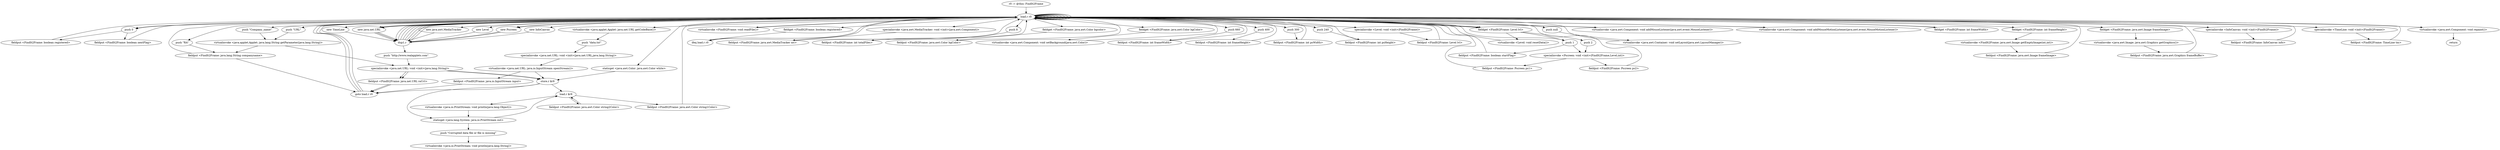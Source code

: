 digraph "" {
    "r0 := @this: FindIt2Frame"
    "load.r r0"
    "r0 := @this: FindIt2Frame"->"load.r r0";
    "push 0"
    "load.r r0"->"push 0";
    "fieldput <FindIt2Frame: boolean registered>"
    "push 0"->"fieldput <FindIt2Frame: boolean registered>";
    "fieldput <FindIt2Frame: boolean registered>"->"load.r r0";
    "new java.net.URL"
    "load.r r0"->"new java.net.URL";
    "dup1.r"
    "new java.net.URL"->"dup1.r";
    "dup1.r"->"load.r r0";
    "virtualinvoke <java.applet.Applet: java.net.URL getCodeBase()>"
    "load.r r0"->"virtualinvoke <java.applet.Applet: java.net.URL getCodeBase()>";
    "push \"data.txt\""
    "virtualinvoke <java.applet.Applet: java.net.URL getCodeBase()>"->"push \"data.txt\"";
    "specialinvoke <java.net.URL: void <init>(java.net.URL,java.lang.String)>"
    "push \"data.txt\""->"specialinvoke <java.net.URL: void <init>(java.net.URL,java.lang.String)>";
    "virtualinvoke <java.net.URL: java.io.InputStream openStream()>"
    "specialinvoke <java.net.URL: void <init>(java.net.URL,java.lang.String)>"->"virtualinvoke <java.net.URL: java.io.InputStream openStream()>";
    "fieldput <FindIt2Frame: java.io.InputStream input>"
    "virtualinvoke <java.net.URL: java.io.InputStream openStream()>"->"fieldput <FindIt2Frame: java.io.InputStream input>";
    "goto load.r r0"
    "fieldput <FindIt2Frame: java.io.InputStream input>"->"goto load.r r0";
    "goto load.r r0"->"load.r r0";
    "virtualinvoke <FindIt2Frame: void readFile()>"
    "load.r r0"->"virtualinvoke <FindIt2Frame: void readFile()>";
    "virtualinvoke <FindIt2Frame: void readFile()>"->"load.r r0";
    "fieldget <FindIt2Frame: boolean registered>"
    "load.r r0"->"fieldget <FindIt2Frame: boolean registered>";
    "ifeq load.r r0"
    "fieldget <FindIt2Frame: boolean registered>"->"ifeq load.r r0";
    "ifeq load.r r0"->"load.r r0";
    "load.r r0"->"new java.net.URL";
    "new java.net.URL"->"dup1.r";
    "dup1.r"->"load.r r0";
    "push \"URL\""
    "load.r r0"->"push \"URL\"";
    "virtualinvoke <java.applet.Applet: java.lang.String getParameter(java.lang.String)>"
    "push \"URL\""->"virtualinvoke <java.applet.Applet: java.lang.String getParameter(java.lang.String)>";
    "specialinvoke <java.net.URL: void <init>(java.lang.String)>"
    "virtualinvoke <java.applet.Applet: java.lang.String getParameter(java.lang.String)>"->"specialinvoke <java.net.URL: void <init>(java.lang.String)>";
    "fieldput <FindIt2Frame: java.net.URL raUrl>"
    "specialinvoke <java.net.URL: void <init>(java.lang.String)>"->"fieldput <FindIt2Frame: java.net.URL raUrl>";
    "fieldput <FindIt2Frame: java.net.URL raUrl>"->"goto load.r r0";
    "goto load.r r0"->"load.r r0";
    "load.r r0"->"load.r r0";
    "push \"Company_name\""
    "load.r r0"->"push \"Company_name\"";
    "push \"Company_name\""->"virtualinvoke <java.applet.Applet: java.lang.String getParameter(java.lang.String)>";
    "fieldput <FindIt2Frame: java.lang.String companyname>"
    "virtualinvoke <java.applet.Applet: java.lang.String getParameter(java.lang.String)>"->"fieldput <FindIt2Frame: java.lang.String companyname>";
    "fieldput <FindIt2Frame: java.lang.String companyname>"->"goto load.r r0";
    "goto load.r r0"->"load.r r0";
    "new java.awt.MediaTracker"
    "load.r r0"->"new java.awt.MediaTracker";
    "new java.awt.MediaTracker"->"dup1.r";
    "dup1.r"->"load.r r0";
    "specialinvoke <java.awt.MediaTracker: void <init>(java.awt.Component)>"
    "load.r r0"->"specialinvoke <java.awt.MediaTracker: void <init>(java.awt.Component)>";
    "fieldput <FindIt2Frame: java.awt.MediaTracker mt>"
    "specialinvoke <java.awt.MediaTracker: void <init>(java.awt.Component)>"->"fieldput <FindIt2Frame: java.awt.MediaTracker mt>";
    "fieldput <FindIt2Frame: java.awt.MediaTracker mt>"->"load.r r0";
    "push 8"
    "load.r r0"->"push 8";
    "fieldput <FindIt2Frame: int totalFiles>"
    "push 8"->"fieldput <FindIt2Frame: int totalFiles>";
    "fieldput <FindIt2Frame: int totalFiles>"->"load.r r0";
    "load.r r0"->"load.r r0";
    "fieldget <FindIt2Frame: java.awt.Color bgcolor>"
    "load.r r0"->"fieldget <FindIt2Frame: java.awt.Color bgcolor>";
    "fieldput <FindIt2Frame: java.awt.Color bgColor>"
    "fieldget <FindIt2Frame: java.awt.Color bgcolor>"->"fieldput <FindIt2Frame: java.awt.Color bgColor>";
    "fieldput <FindIt2Frame: java.awt.Color bgColor>"->"load.r r0";
    "load.r r0"->"load.r r0";
    "fieldget <FindIt2Frame: java.awt.Color bgColor>"
    "load.r r0"->"fieldget <FindIt2Frame: java.awt.Color bgColor>";
    "virtualinvoke <java.awt.Component: void setBackground(java.awt.Color)>"
    "fieldget <FindIt2Frame: java.awt.Color bgColor>"->"virtualinvoke <java.awt.Component: void setBackground(java.awt.Color)>";
    "virtualinvoke <java.awt.Component: void setBackground(java.awt.Color)>"->"load.r r0";
    "push 660"
    "load.r r0"->"push 660";
    "fieldput <FindIt2Frame: int frameWidth>"
    "push 660"->"fieldput <FindIt2Frame: int frameWidth>";
    "fieldput <FindIt2Frame: int frameWidth>"->"load.r r0";
    "push 400"
    "load.r r0"->"push 400";
    "fieldput <FindIt2Frame: int frameHeight>"
    "push 400"->"fieldput <FindIt2Frame: int frameHeight>";
    "fieldput <FindIt2Frame: int frameHeight>"->"load.r r0";
    "push 300"
    "load.r r0"->"push 300";
    "fieldput <FindIt2Frame: int psWidth>"
    "push 300"->"fieldput <FindIt2Frame: int psWidth>";
    "fieldput <FindIt2Frame: int psWidth>"->"load.r r0";
    "push 240"
    "load.r r0"->"push 240";
    "fieldput <FindIt2Frame: int psHeight>"
    "push 240"->"fieldput <FindIt2Frame: int psHeight>";
    "fieldput <FindIt2Frame: int psHeight>"->"load.r r0";
    "new Level"
    "load.r r0"->"new Level";
    "new Level"->"dup1.r";
    "dup1.r"->"load.r r0";
    "specialinvoke <Level: void <init>(FindIt2Frame)>"
    "load.r r0"->"specialinvoke <Level: void <init>(FindIt2Frame)>";
    "fieldput <FindIt2Frame: Level lvl>"
    "specialinvoke <Level: void <init>(FindIt2Frame)>"->"fieldput <FindIt2Frame: Level lvl>";
    "fieldput <FindIt2Frame: Level lvl>"->"load.r r0";
    "fieldget <FindIt2Frame: Level lvl>"
    "load.r r0"->"fieldget <FindIt2Frame: Level lvl>";
    "virtualinvoke <Level: void resetData()>"
    "fieldget <FindIt2Frame: Level lvl>"->"virtualinvoke <Level: void resetData()>";
    "virtualinvoke <Level: void resetData()>"->"load.r r0";
    "push null"
    "load.r r0"->"push null";
    "virtualinvoke <java.awt.Container: void setLayout(java.awt.LayoutManager)>"
    "push null"->"virtualinvoke <java.awt.Container: void setLayout(java.awt.LayoutManager)>";
    "virtualinvoke <java.awt.Container: void setLayout(java.awt.LayoutManager)>"->"load.r r0";
    "push 1"
    "load.r r0"->"push 1";
    "fieldput <FindIt2Frame: boolean startFlag>"
    "push 1"->"fieldput <FindIt2Frame: boolean startFlag>";
    "fieldput <FindIt2Frame: boolean startFlag>"->"load.r r0";
    "load.r r0"->"push 0";
    "fieldput <FindIt2Frame: boolean nextFlag>"
    "push 0"->"fieldput <FindIt2Frame: boolean nextFlag>";
    "fieldput <FindIt2Frame: boolean nextFlag>"->"load.r r0";
    "load.r r0"->"load.r r0";
    "staticget <java.awt.Color: java.awt.Color white>"
    "load.r r0"->"staticget <java.awt.Color: java.awt.Color white>";
    "store.r $r9"
    "staticget <java.awt.Color: java.awt.Color white>"->"store.r $r9";
    "load.r $r9"
    "store.r $r9"->"load.r $r9";
    "fieldput <FindIt2Frame: java.awt.Color string2Color>"
    "load.r $r9"->"fieldput <FindIt2Frame: java.awt.Color string2Color>";
    "fieldput <FindIt2Frame: java.awt.Color string2Color>"->"load.r $r9";
    "fieldput <FindIt2Frame: java.awt.Color string1Color>"
    "load.r $r9"->"fieldput <FindIt2Frame: java.awt.Color string1Color>";
    "fieldput <FindIt2Frame: java.awt.Color string1Color>"->"load.r r0";
    "load.r r0"->"load.r r0";
    "virtualinvoke <java.awt.Component: void addMouseListener(java.awt.event.MouseListener)>"
    "load.r r0"->"virtualinvoke <java.awt.Component: void addMouseListener(java.awt.event.MouseListener)>";
    "virtualinvoke <java.awt.Component: void addMouseListener(java.awt.event.MouseListener)>"->"load.r r0";
    "load.r r0"->"load.r r0";
    "virtualinvoke <java.awt.Component: void addMouseMotionListener(java.awt.event.MouseMotionListener)>"
    "load.r r0"->"virtualinvoke <java.awt.Component: void addMouseMotionListener(java.awt.event.MouseMotionListener)>";
    "virtualinvoke <java.awt.Component: void addMouseMotionListener(java.awt.event.MouseMotionListener)>"->"load.r r0";
    "load.r r0"->"load.r r0";
    "load.r r0"->"load.r r0";
    "fieldget <FindIt2Frame: int frameWidth>"
    "load.r r0"->"fieldget <FindIt2Frame: int frameWidth>";
    "fieldget <FindIt2Frame: int frameWidth>"->"load.r r0";
    "fieldget <FindIt2Frame: int frameHeight>"
    "load.r r0"->"fieldget <FindIt2Frame: int frameHeight>";
    "virtualinvoke <FindIt2Frame: java.awt.Image getEmptyImage(int,int)>"
    "fieldget <FindIt2Frame: int frameHeight>"->"virtualinvoke <FindIt2Frame: java.awt.Image getEmptyImage(int,int)>";
    "fieldput <FindIt2Frame: java.awt.Image frameImage>"
    "virtualinvoke <FindIt2Frame: java.awt.Image getEmptyImage(int,int)>"->"fieldput <FindIt2Frame: java.awt.Image frameImage>";
    "fieldput <FindIt2Frame: java.awt.Image frameImage>"->"load.r r0";
    "load.r r0"->"load.r r0";
    "fieldget <FindIt2Frame: java.awt.Image frameImage>"
    "load.r r0"->"fieldget <FindIt2Frame: java.awt.Image frameImage>";
    "virtualinvoke <java.awt.Image: java.awt.Graphics getGraphics()>"
    "fieldget <FindIt2Frame: java.awt.Image frameImage>"->"virtualinvoke <java.awt.Image: java.awt.Graphics getGraphics()>";
    "fieldput <FindIt2Frame: java.awt.Graphics frameBuffer>"
    "virtualinvoke <java.awt.Image: java.awt.Graphics getGraphics()>"->"fieldput <FindIt2Frame: java.awt.Graphics frameBuffer>";
    "fieldput <FindIt2Frame: java.awt.Graphics frameBuffer>"->"load.r r0";
    "new Pscreen"
    "load.r r0"->"new Pscreen";
    "new Pscreen"->"dup1.r";
    "dup1.r"->"load.r r0";
    "load.r r0"->"load.r r0";
    "load.r r0"->"fieldget <FindIt2Frame: Level lvl>";
    "fieldget <FindIt2Frame: Level lvl>"->"push 1";
    "specialinvoke <Pscreen: void <init>(FindIt2Frame,Level,int)>"
    "push 1"->"specialinvoke <Pscreen: void <init>(FindIt2Frame,Level,int)>";
    "fieldput <FindIt2Frame: Pscreen ps1>"
    "specialinvoke <Pscreen: void <init>(FindIt2Frame,Level,int)>"->"fieldput <FindIt2Frame: Pscreen ps1>";
    "fieldput <FindIt2Frame: Pscreen ps1>"->"load.r r0";
    "load.r r0"->"new Pscreen";
    "new Pscreen"->"dup1.r";
    "dup1.r"->"load.r r0";
    "load.r r0"->"load.r r0";
    "load.r r0"->"fieldget <FindIt2Frame: Level lvl>";
    "push 2"
    "fieldget <FindIt2Frame: Level lvl>"->"push 2";
    "push 2"->"specialinvoke <Pscreen: void <init>(FindIt2Frame,Level,int)>";
    "fieldput <FindIt2Frame: Pscreen ps2>"
    "specialinvoke <Pscreen: void <init>(FindIt2Frame,Level,int)>"->"fieldput <FindIt2Frame: Pscreen ps2>";
    "fieldput <FindIt2Frame: Pscreen ps2>"->"load.r r0";
    "new InfoCanvas"
    "load.r r0"->"new InfoCanvas";
    "new InfoCanvas"->"dup1.r";
    "dup1.r"->"load.r r0";
    "specialinvoke <InfoCanvas: void <init>(FindIt2Frame)>"
    "load.r r0"->"specialinvoke <InfoCanvas: void <init>(FindIt2Frame)>";
    "fieldput <FindIt2Frame: InfoCanvas info>"
    "specialinvoke <InfoCanvas: void <init>(FindIt2Frame)>"->"fieldput <FindIt2Frame: InfoCanvas info>";
    "fieldput <FindIt2Frame: InfoCanvas info>"->"load.r r0";
    "new TimeLine"
    "load.r r0"->"new TimeLine";
    "new TimeLine"->"dup1.r";
    "dup1.r"->"load.r r0";
    "specialinvoke <TimeLine: void <init>(FindIt2Frame)>"
    "load.r r0"->"specialinvoke <TimeLine: void <init>(FindIt2Frame)>";
    "fieldput <FindIt2Frame: TimeLine tm>"
    "specialinvoke <TimeLine: void <init>(FindIt2Frame)>"->"fieldput <FindIt2Frame: TimeLine tm>";
    "fieldput <FindIt2Frame: TimeLine tm>"->"load.r r0";
    "virtualinvoke <java.awt.Component: void repaint()>"
    "load.r r0"->"virtualinvoke <java.awt.Component: void repaint()>";
    "return"
    "virtualinvoke <java.awt.Component: void repaint()>"->"return";
    "specialinvoke <java.net.URL: void <init>(java.lang.String)>"->"store.r $r9";
    "ifeq load.r r0"->"load.r r0";
    "push \"RA\""
    "load.r r0"->"push \"RA\"";
    "push \"RA\""->"fieldput <FindIt2Frame: java.lang.String companyname>";
    "fieldput <FindIt2Frame: java.lang.String companyname>"->"load.r r0";
    "load.r r0"->"new java.net.URL";
    "new java.net.URL"->"dup1.r";
    "push \"http://www.realapplets.com\""
    "dup1.r"->"push \"http://www.realapplets.com\"";
    "push \"http://www.realapplets.com\""->"specialinvoke <java.net.URL: void <init>(java.lang.String)>";
    "specialinvoke <java.net.URL: void <init>(java.lang.String)>"->"fieldput <FindIt2Frame: java.net.URL raUrl>";
    "fieldput <FindIt2Frame: java.net.URL raUrl>"->"goto load.r r0";
    "specialinvoke <java.net.URL: void <init>(java.lang.String)>"->"store.r $r9";
    "store.r $r9"->"goto load.r r0";
    "virtualinvoke <java.net.URL: java.io.InputStream openStream()>"->"store.r $r9";
    "staticget <java.lang.System: java.io.PrintStream out>"
    "store.r $r9"->"staticget <java.lang.System: java.io.PrintStream out>";
    "staticget <java.lang.System: java.io.PrintStream out>"->"load.r $r9";
    "virtualinvoke <java.io.PrintStream: void println(java.lang.Object)>"
    "load.r $r9"->"virtualinvoke <java.io.PrintStream: void println(java.lang.Object)>";
    "virtualinvoke <java.io.PrintStream: void println(java.lang.Object)>"->"staticget <java.lang.System: java.io.PrintStream out>";
    "push \"Corrupted data file or file is missing\""
    "staticget <java.lang.System: java.io.PrintStream out>"->"push \"Corrupted data file or file is missing\"";
    "virtualinvoke <java.io.PrintStream: void println(java.lang.String)>"
    "push \"Corrupted data file or file is missing\""->"virtualinvoke <java.io.PrintStream: void println(java.lang.String)>";
}
